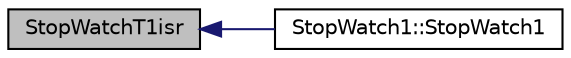 digraph G
{
  edge [fontname="Helvetica",fontsize="10",labelfontname="Helvetica",labelfontsize="10"];
  node [fontname="Helvetica",fontsize="10",shape=record];
  rankdir=LR;
  Node1 [label="StopWatchT1isr",height=0.2,width=0.4,color="black", fillcolor="grey75", style="filled" fontcolor="black"];
  Node1 -> Node2 [dir=back,color="midnightblue",fontsize="10",style="solid",fontname="Helvetica"];
  Node2 [label="StopWatch1::StopWatch1",height=0.2,width=0.4,color="black", fillcolor="white", style="filled",URL="$class_stop_watch1.html#a32ea8f18f33abc8c12d2d3240d0c05bd"];
}
